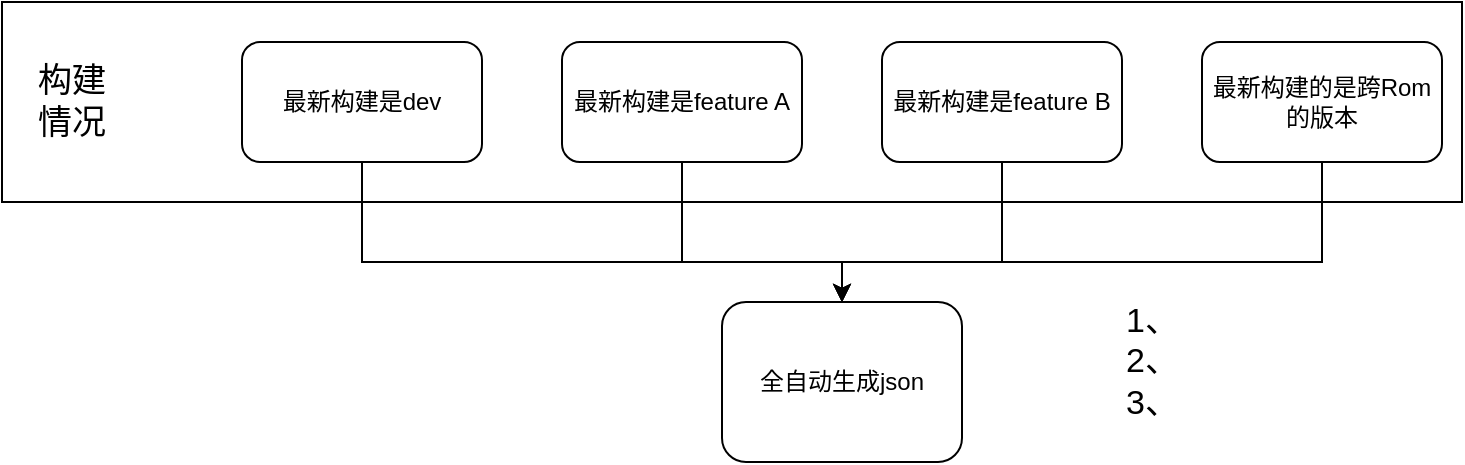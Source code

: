 <mxfile version="12.4.3" type="github" pages="1">
  <diagram id="FAg1cW05P3NnOw4gdnMJ" name="Page-1">
    <mxGraphModel dx="909" dy="507" grid="1" gridSize="10" guides="1" tooltips="1" connect="1" arrows="1" fold="1" page="1" pageScale="1" pageWidth="827" pageHeight="1169" math="0" shadow="0">
      <root>
        <mxCell id="0"/>
        <mxCell id="1" parent="0"/>
        <mxCell id="vgUbjpSqmQ3m78ZxgBPh-3" value="" style="rounded=0;whiteSpace=wrap;html=1;" vertex="1" parent="1">
          <mxGeometry x="30" y="160" width="730" height="100" as="geometry"/>
        </mxCell>
        <mxCell id="vgUbjpSqmQ3m78ZxgBPh-6" value="" style="edgeStyle=orthogonalEdgeStyle;rounded=0;orthogonalLoop=1;jettySize=auto;html=1;entryX=0.5;entryY=0;entryDx=0;entryDy=0;exitX=0.5;exitY=1;exitDx=0;exitDy=0;" edge="1" parent="1" source="HkO8PeexPBnHm8WG3Wcb-1" target="vgUbjpSqmQ3m78ZxgBPh-4">
          <mxGeometry relative="1" as="geometry">
            <Array as="points">
              <mxPoint x="210" y="290"/>
              <mxPoint x="450" y="290"/>
            </Array>
          </mxGeometry>
        </mxCell>
        <mxCell id="HkO8PeexPBnHm8WG3Wcb-1" value="最新构建是dev" style="rounded=1;whiteSpace=wrap;html=1;" parent="1" vertex="1">
          <mxGeometry x="150" y="180" width="120" height="60" as="geometry"/>
        </mxCell>
        <mxCell id="vgUbjpSqmQ3m78ZxgBPh-7" value="" style="edgeStyle=orthogonalEdgeStyle;rounded=0;orthogonalLoop=1;jettySize=auto;html=1;" edge="1" parent="1" source="vgUbjpSqmQ3m78ZxgBPh-1" target="vgUbjpSqmQ3m78ZxgBPh-4">
          <mxGeometry relative="1" as="geometry">
            <Array as="points">
              <mxPoint x="370" y="290"/>
              <mxPoint x="450" y="290"/>
            </Array>
          </mxGeometry>
        </mxCell>
        <mxCell id="vgUbjpSqmQ3m78ZxgBPh-1" value="最新构建是feature A" style="rounded=1;whiteSpace=wrap;html=1;" vertex="1" parent="1">
          <mxGeometry x="310" y="180" width="120" height="60" as="geometry"/>
        </mxCell>
        <mxCell id="vgUbjpSqmQ3m78ZxgBPh-9" value="" style="edgeStyle=orthogonalEdgeStyle;rounded=0;orthogonalLoop=1;jettySize=auto;html=1;exitX=0.5;exitY=1;exitDx=0;exitDy=0;entryX=0.5;entryY=0;entryDx=0;entryDy=0;" edge="1" parent="1" source="vgUbjpSqmQ3m78ZxgBPh-2" target="vgUbjpSqmQ3m78ZxgBPh-4">
          <mxGeometry relative="1" as="geometry">
            <mxPoint x="370" y="300" as="targetPoint"/>
            <Array as="points">
              <mxPoint x="530" y="290"/>
              <mxPoint x="450" y="290"/>
            </Array>
          </mxGeometry>
        </mxCell>
        <mxCell id="vgUbjpSqmQ3m78ZxgBPh-2" value="最新构建是feature B" style="rounded=1;whiteSpace=wrap;html=1;" vertex="1" parent="1">
          <mxGeometry x="470" y="180" width="120" height="60" as="geometry"/>
        </mxCell>
        <mxCell id="vgUbjpSqmQ3m78ZxgBPh-4" value="全自动生成json" style="rounded=1;whiteSpace=wrap;html=1;" vertex="1" parent="1">
          <mxGeometry x="390" y="310" width="120" height="80" as="geometry"/>
        </mxCell>
        <mxCell id="vgUbjpSqmQ3m78ZxgBPh-13" value="构建情况" style="text;html=1;strokeColor=none;fillColor=none;align=center;verticalAlign=middle;whiteSpace=wrap;rounded=0;fontSize=17;" vertex="1" parent="1">
          <mxGeometry x="40" y="195" width="50" height="30" as="geometry"/>
        </mxCell>
        <mxCell id="vgUbjpSqmQ3m78ZxgBPh-19" value="" style="edgeStyle=orthogonalEdgeStyle;rounded=0;orthogonalLoop=1;jettySize=auto;html=1;fontSize=17;entryX=0.5;entryY=0;entryDx=0;entryDy=0;" edge="1" parent="1" source="vgUbjpSqmQ3m78ZxgBPh-17" target="vgUbjpSqmQ3m78ZxgBPh-4">
          <mxGeometry relative="1" as="geometry">
            <mxPoint x="690" y="320" as="targetPoint"/>
            <Array as="points">
              <mxPoint x="690" y="290"/>
              <mxPoint x="450" y="290"/>
            </Array>
          </mxGeometry>
        </mxCell>
        <mxCell id="vgUbjpSqmQ3m78ZxgBPh-17" value="最新构建的是跨Rom的版本" style="rounded=1;whiteSpace=wrap;html=1;" vertex="1" parent="1">
          <mxGeometry x="630" y="180" width="120" height="60" as="geometry"/>
        </mxCell>
        <mxCell id="vgUbjpSqmQ3m78ZxgBPh-22" value="1、&lt;br&gt;2、&lt;br&gt;3、" style="text;html=1;strokeColor=none;fillColor=none;align=left;verticalAlign=middle;whiteSpace=wrap;rounded=0;fontSize=17;" vertex="1" parent="1">
          <mxGeometry x="590" y="310" width="130" height="60" as="geometry"/>
        </mxCell>
      </root>
    </mxGraphModel>
  </diagram>
</mxfile>
